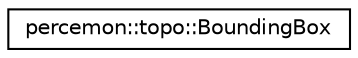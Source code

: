 digraph "Graphical Class Hierarchy"
{
 // LATEX_PDF_SIZE
  edge [fontname="Helvetica",fontsize="10",labelfontname="Helvetica",labelfontsize="10"];
  node [fontname="Helvetica",fontsize="10",shape=record];
  rankdir="LR";
  Node0 [label="percemon::topo::BoundingBox",height=0.2,width=0.4,color="black", fillcolor="white", style="filled",URL="$structpercemon_1_1topo_1_1BoundingBox.html",tooltip=" "];
}
